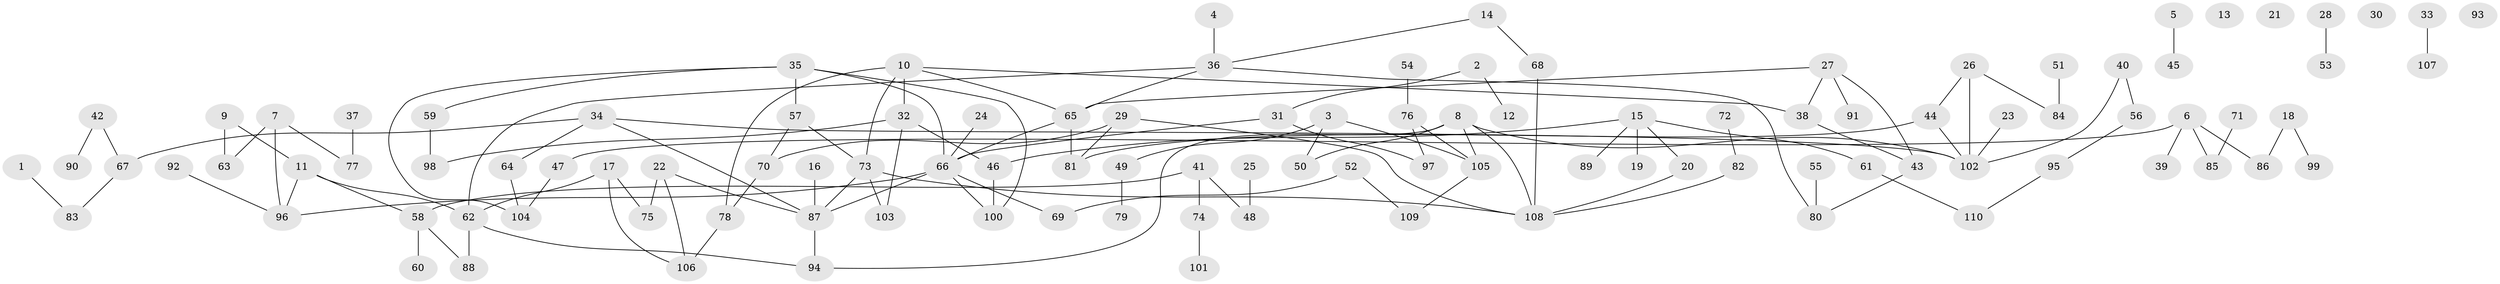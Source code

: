 // Generated by graph-tools (version 1.1) at 2025/39/03/09/25 04:39:39]
// undirected, 110 vertices, 132 edges
graph export_dot {
graph [start="1"]
  node [color=gray90,style=filled];
  1;
  2;
  3;
  4;
  5;
  6;
  7;
  8;
  9;
  10;
  11;
  12;
  13;
  14;
  15;
  16;
  17;
  18;
  19;
  20;
  21;
  22;
  23;
  24;
  25;
  26;
  27;
  28;
  29;
  30;
  31;
  32;
  33;
  34;
  35;
  36;
  37;
  38;
  39;
  40;
  41;
  42;
  43;
  44;
  45;
  46;
  47;
  48;
  49;
  50;
  51;
  52;
  53;
  54;
  55;
  56;
  57;
  58;
  59;
  60;
  61;
  62;
  63;
  64;
  65;
  66;
  67;
  68;
  69;
  70;
  71;
  72;
  73;
  74;
  75;
  76;
  77;
  78;
  79;
  80;
  81;
  82;
  83;
  84;
  85;
  86;
  87;
  88;
  89;
  90;
  91;
  92;
  93;
  94;
  95;
  96;
  97;
  98;
  99;
  100;
  101;
  102;
  103;
  104;
  105;
  106;
  107;
  108;
  109;
  110;
  1 -- 83;
  2 -- 12;
  2 -- 31;
  3 -- 49;
  3 -- 50;
  3 -- 105;
  4 -- 36;
  5 -- 45;
  6 -- 39;
  6 -- 47;
  6 -- 85;
  6 -- 86;
  7 -- 63;
  7 -- 77;
  7 -- 96;
  8 -- 50;
  8 -- 94;
  8 -- 102;
  8 -- 105;
  8 -- 108;
  9 -- 11;
  9 -- 63;
  10 -- 32;
  10 -- 38;
  10 -- 65;
  10 -- 73;
  10 -- 78;
  11 -- 58;
  11 -- 62;
  11 -- 96;
  14 -- 36;
  14 -- 68;
  15 -- 19;
  15 -- 20;
  15 -- 46;
  15 -- 61;
  15 -- 89;
  16 -- 87;
  17 -- 62;
  17 -- 75;
  17 -- 106;
  18 -- 86;
  18 -- 99;
  20 -- 108;
  22 -- 75;
  22 -- 87;
  22 -- 106;
  23 -- 102;
  24 -- 66;
  25 -- 48;
  26 -- 44;
  26 -- 84;
  26 -- 102;
  27 -- 38;
  27 -- 43;
  27 -- 65;
  27 -- 91;
  28 -- 53;
  29 -- 70;
  29 -- 81;
  29 -- 108;
  31 -- 66;
  31 -- 97;
  32 -- 46;
  32 -- 98;
  32 -- 103;
  33 -- 107;
  34 -- 64;
  34 -- 67;
  34 -- 87;
  34 -- 102;
  35 -- 57;
  35 -- 59;
  35 -- 66;
  35 -- 100;
  35 -- 104;
  36 -- 62;
  36 -- 65;
  36 -- 80;
  37 -- 77;
  38 -- 43;
  40 -- 56;
  40 -- 102;
  41 -- 48;
  41 -- 58;
  41 -- 74;
  42 -- 67;
  42 -- 90;
  43 -- 80;
  44 -- 81;
  44 -- 102;
  46 -- 100;
  47 -- 104;
  49 -- 79;
  51 -- 84;
  52 -- 69;
  52 -- 109;
  54 -- 76;
  55 -- 80;
  56 -- 95;
  57 -- 70;
  57 -- 73;
  58 -- 60;
  58 -- 88;
  59 -- 98;
  61 -- 110;
  62 -- 88;
  62 -- 94;
  64 -- 104;
  65 -- 66;
  65 -- 81;
  66 -- 69;
  66 -- 87;
  66 -- 96;
  66 -- 100;
  67 -- 83;
  68 -- 108;
  70 -- 78;
  71 -- 85;
  72 -- 82;
  73 -- 87;
  73 -- 103;
  73 -- 108;
  74 -- 101;
  76 -- 97;
  76 -- 105;
  78 -- 106;
  82 -- 108;
  87 -- 94;
  92 -- 96;
  95 -- 110;
  105 -- 109;
}
